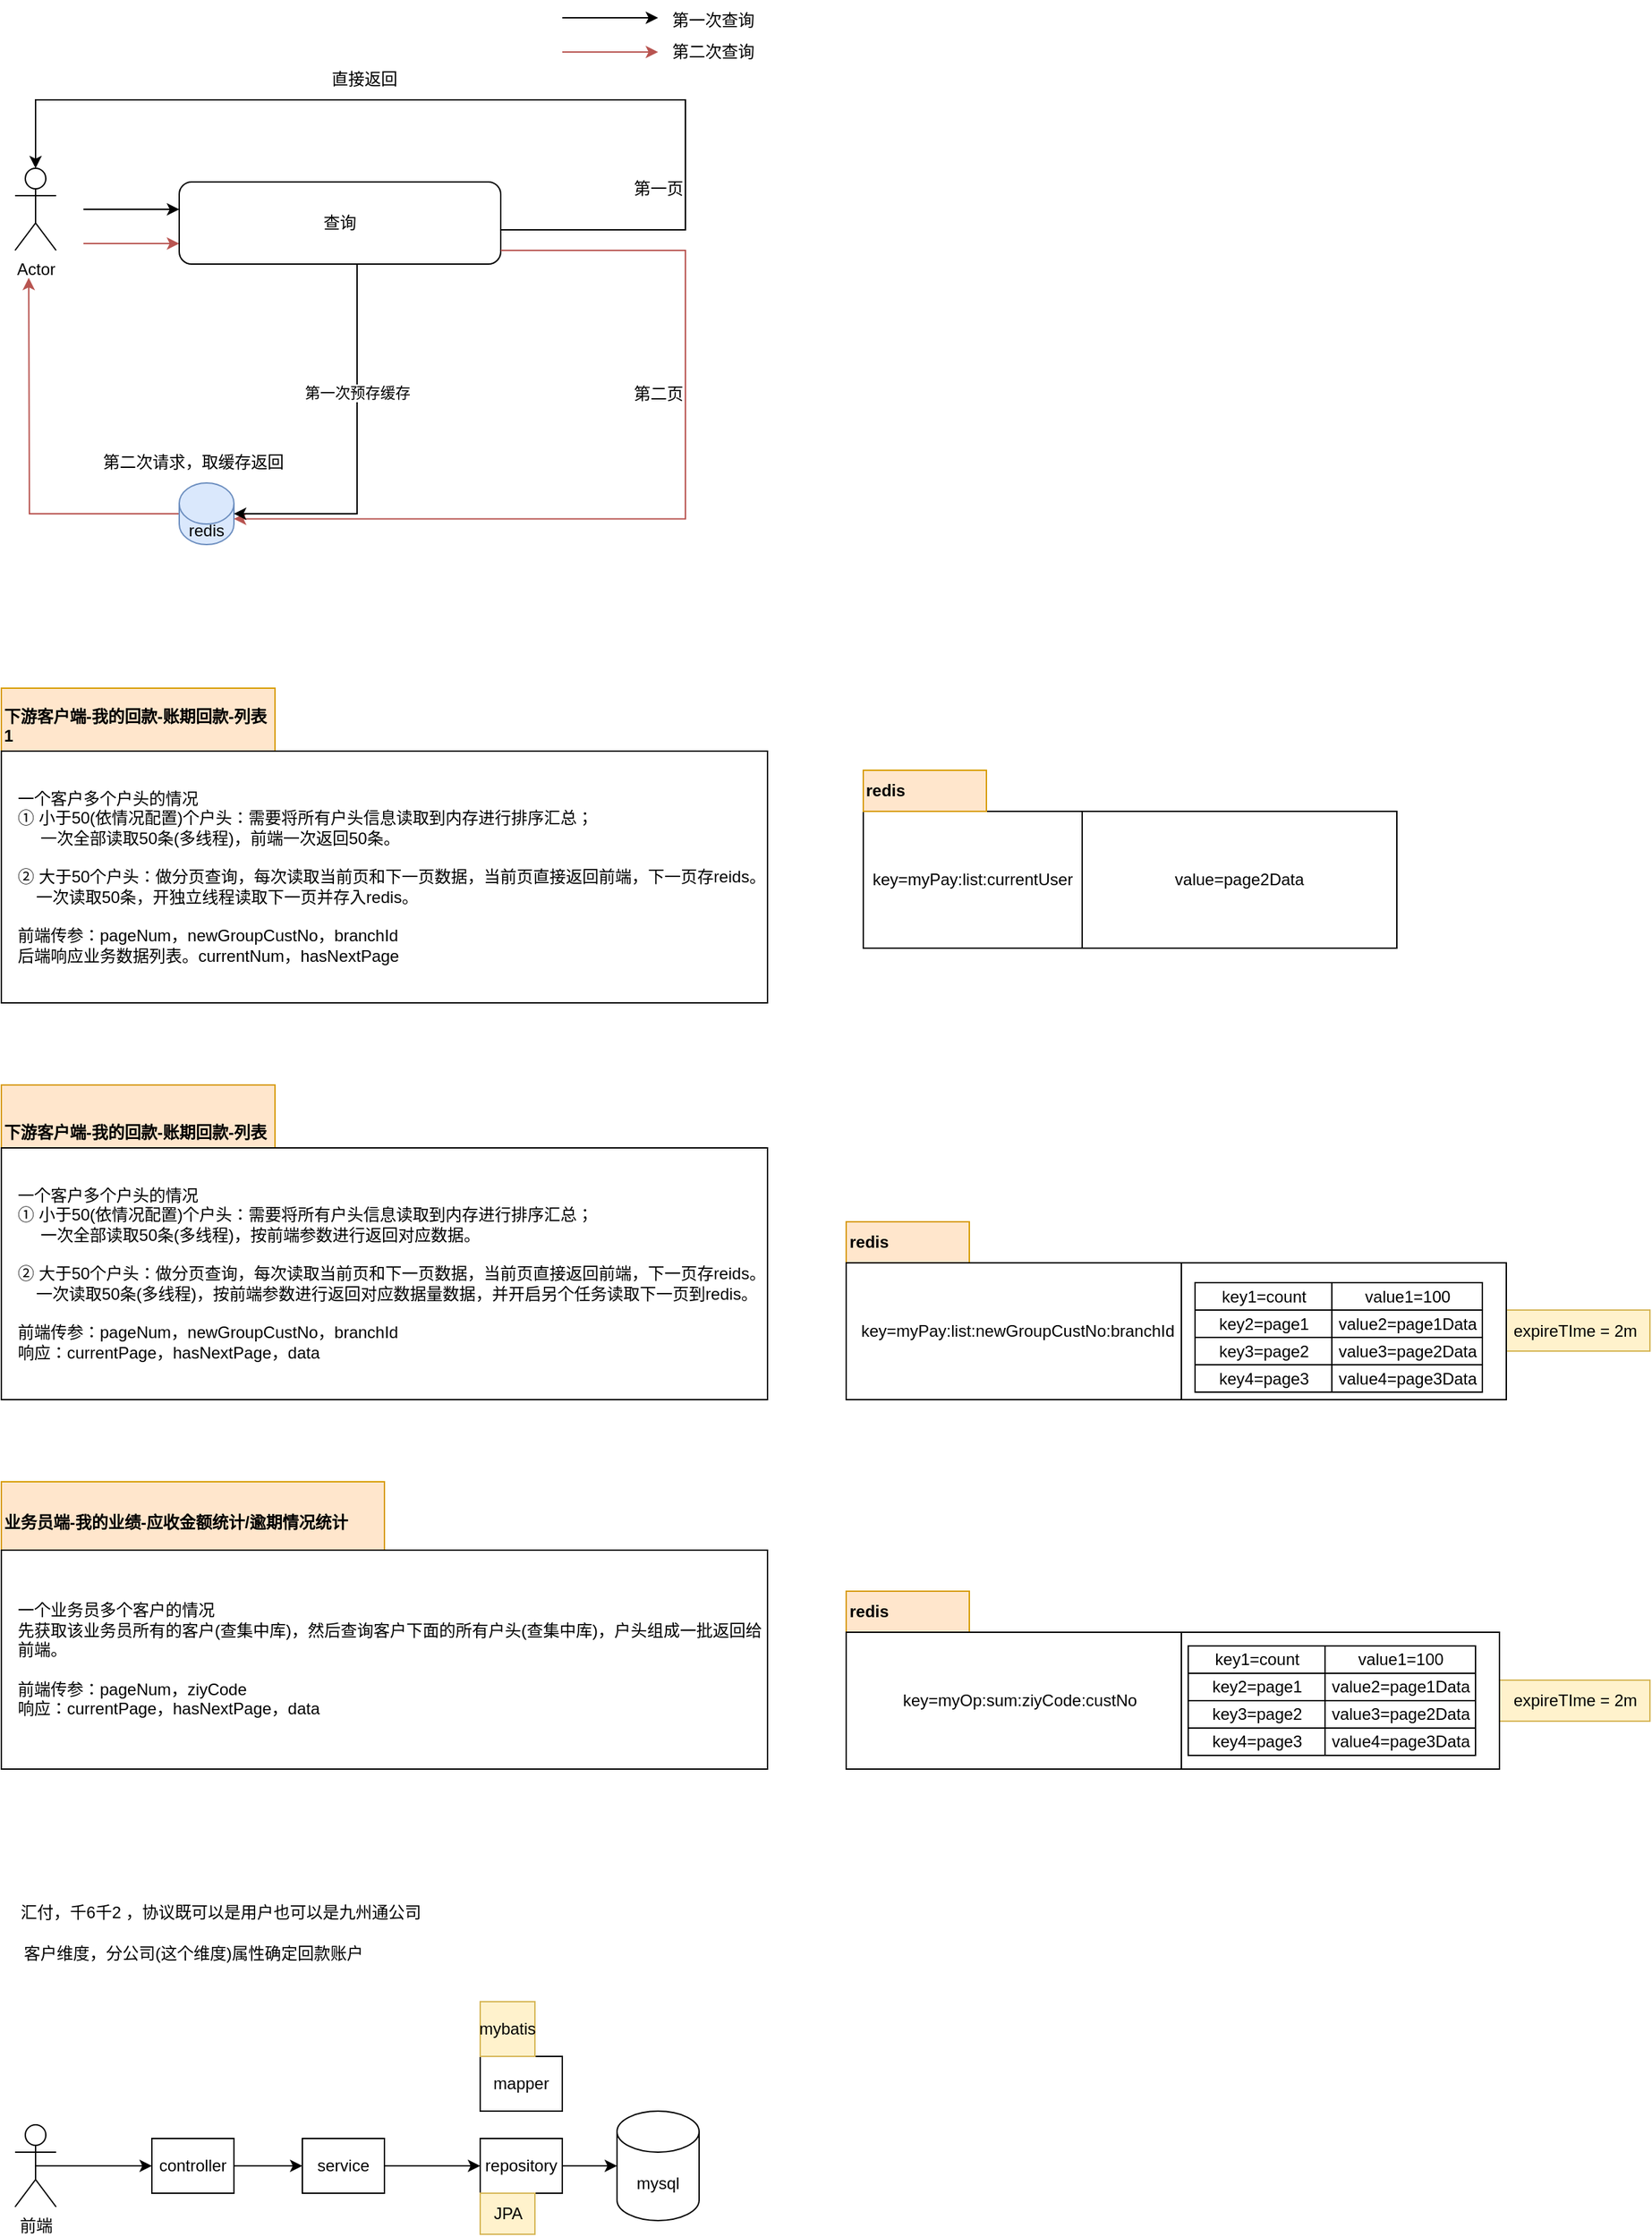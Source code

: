 <mxfile version="22.1.17" type="github">
  <diagram name="第 1 页" id="prlNxFJ4VGk4BH8smg3V">
    <mxGraphModel dx="1221" dy="652" grid="1" gridSize="10" guides="1" tooltips="1" connect="1" arrows="1" fold="1" page="1" pageScale="1" pageWidth="827" pageHeight="1169" math="0" shadow="0">
      <root>
        <mxCell id="0" />
        <mxCell id="1" parent="0" />
        <mxCell id="M1unlP2csWILqM62MqzR-12" value="expireTIme = 2m" style="text;html=1;align=center;verticalAlign=middle;resizable=0;points=[];autosize=1;strokeColor=#d6b656;fillColor=#fff2cc;" vertex="1" parent="1">
          <mxGeometry x="1115" y="1405" width="110" height="30" as="geometry" />
        </mxCell>
        <mxCell id="M1unlP2csWILqM62MqzR-1" value="expireTIme = 2m" style="text;html=1;align=center;verticalAlign=middle;resizable=0;points=[];autosize=1;strokeColor=#d6b656;fillColor=#fff2cc;" vertex="1" parent="1">
          <mxGeometry x="1115" y="1134.5" width="110" height="30" as="geometry" />
        </mxCell>
        <mxCell id="gqGO8S_ijtVeU8LpyEHo-77" value="&lt;b&gt;redis&lt;/b&gt;" style="rounded=0;whiteSpace=wrap;html=1;align=left;fillColor=#ffe6cc;strokeColor=#d79b00;" parent="1" vertex="1">
          <mxGeometry x="637.5" y="1340" width="90" height="30" as="geometry" />
        </mxCell>
        <mxCell id="gqGO8S_ijtVeU8LpyEHo-76" value="&lt;b&gt;redis&lt;/b&gt;" style="rounded=0;whiteSpace=wrap;html=1;align=left;fillColor=#ffe6cc;strokeColor=#d79b00;" parent="1" vertex="1">
          <mxGeometry x="637.5" y="1070" width="90" height="30" as="geometry" />
        </mxCell>
        <mxCell id="gqGO8S_ijtVeU8LpyEHo-1" value="Actor" style="shape=umlActor;verticalLabelPosition=bottom;verticalAlign=top;html=1;outlineConnect=0;" parent="1" vertex="1">
          <mxGeometry x="30" y="300" width="30" height="60" as="geometry" />
        </mxCell>
        <mxCell id="gqGO8S_ijtVeU8LpyEHo-2" value="" style="endArrow=classic;html=1;rounded=0;" parent="1" edge="1">
          <mxGeometry width="50" height="50" relative="1" as="geometry">
            <mxPoint x="80" y="330" as="sourcePoint" />
            <mxPoint x="150" y="330" as="targetPoint" />
          </mxGeometry>
        </mxCell>
        <mxCell id="gqGO8S_ijtVeU8LpyEHo-3" value="第一页" style="text;html=1;align=center;verticalAlign=middle;resizable=0;points=[];autosize=1;strokeColor=none;fillColor=none;" parent="1" vertex="1">
          <mxGeometry x="470" y="300" width="60" height="30" as="geometry" />
        </mxCell>
        <mxCell id="gqGO8S_ijtVeU8LpyEHo-4" style="edgeStyle=orthogonalEdgeStyle;rounded=0;orthogonalLoop=1;jettySize=auto;html=1;fillColor=#f8cecc;strokeColor=#b85450;" parent="1" source="gqGO8S_ijtVeU8LpyEHo-5" edge="1">
          <mxGeometry relative="1" as="geometry">
            <mxPoint x="40" y="380" as="targetPoint" />
          </mxGeometry>
        </mxCell>
        <mxCell id="gqGO8S_ijtVeU8LpyEHo-5" value="redis" style="shape=cylinder3;whiteSpace=wrap;html=1;boundedLbl=1;backgroundOutline=1;size=15;fillColor=#dae8fc;strokeColor=#6c8ebf;" parent="1" vertex="1">
          <mxGeometry x="150" y="530" width="40" height="45" as="geometry" />
        </mxCell>
        <mxCell id="gqGO8S_ijtVeU8LpyEHo-7" value="直接返回" style="text;html=1;align=center;verticalAlign=middle;resizable=0;points=[];autosize=1;strokeColor=none;fillColor=none;" parent="1" vertex="1">
          <mxGeometry x="250" y="220" width="70" height="30" as="geometry" />
        </mxCell>
        <mxCell id="gqGO8S_ijtVeU8LpyEHo-8" value="第二次请求，取缓存返回" style="text;html=1;align=center;verticalAlign=middle;resizable=0;points=[];autosize=1;strokeColor=none;fillColor=none;" parent="1" vertex="1">
          <mxGeometry x="80" y="500" width="160" height="30" as="geometry" />
        </mxCell>
        <mxCell id="gqGO8S_ijtVeU8LpyEHo-9" style="edgeStyle=orthogonalEdgeStyle;rounded=0;orthogonalLoop=1;jettySize=auto;html=1;fillColor=#f8cecc;strokeColor=#b85450;" parent="1" edge="1">
          <mxGeometry relative="1" as="geometry">
            <mxPoint x="80" y="355" as="sourcePoint" />
            <mxPoint x="150" y="355" as="targetPoint" />
            <Array as="points">
              <mxPoint x="90" y="355" />
              <mxPoint x="90" y="355" />
            </Array>
          </mxGeometry>
        </mxCell>
        <mxCell id="gqGO8S_ijtVeU8LpyEHo-10" value="查询" style="rounded=1;whiteSpace=wrap;html=1;" parent="1" vertex="1">
          <mxGeometry x="150" y="310" width="235" height="60" as="geometry" />
        </mxCell>
        <mxCell id="gqGO8S_ijtVeU8LpyEHo-11" style="edgeStyle=orthogonalEdgeStyle;rounded=0;orthogonalLoop=1;jettySize=auto;html=1;entryX=0.5;entryY=0;entryDx=0;entryDy=0;entryPerimeter=0;" parent="1" source="gqGO8S_ijtVeU8LpyEHo-10" target="gqGO8S_ijtVeU8LpyEHo-1" edge="1">
          <mxGeometry relative="1" as="geometry">
            <mxPoint x="520" y="300" as="targetPoint" />
            <Array as="points">
              <mxPoint x="520" y="345" />
              <mxPoint x="520" y="250" />
              <mxPoint x="45" y="250" />
            </Array>
          </mxGeometry>
        </mxCell>
        <mxCell id="gqGO8S_ijtVeU8LpyEHo-12" style="edgeStyle=orthogonalEdgeStyle;rounded=0;orthogonalLoop=1;jettySize=auto;html=1;entryX=1;entryY=0;entryDx=0;entryDy=26.25;entryPerimeter=0;fillColor=#f8cecc;strokeColor=#b85450;" parent="1" source="gqGO8S_ijtVeU8LpyEHo-10" target="gqGO8S_ijtVeU8LpyEHo-5" edge="1">
          <mxGeometry relative="1" as="geometry">
            <Array as="points">
              <mxPoint x="520" y="360" />
              <mxPoint x="520" y="556" />
            </Array>
          </mxGeometry>
        </mxCell>
        <mxCell id="gqGO8S_ijtVeU8LpyEHo-13" style="edgeStyle=orthogonalEdgeStyle;rounded=0;orthogonalLoop=1;jettySize=auto;html=1;entryX=1;entryY=0.5;entryDx=0;entryDy=0;entryPerimeter=0;" parent="1" source="gqGO8S_ijtVeU8LpyEHo-10" target="gqGO8S_ijtVeU8LpyEHo-5" edge="1">
          <mxGeometry relative="1" as="geometry">
            <Array as="points">
              <mxPoint x="280" y="553" />
            </Array>
          </mxGeometry>
        </mxCell>
        <mxCell id="gqGO8S_ijtVeU8LpyEHo-14" value="第一次预存缓存" style="edgeLabel;html=1;align=center;verticalAlign=middle;resizable=0;points=[];" parent="gqGO8S_ijtVeU8LpyEHo-13" vertex="1" connectable="0">
          <mxGeometry x="-0.312" relative="1" as="geometry">
            <mxPoint as="offset" />
          </mxGeometry>
        </mxCell>
        <mxCell id="gqGO8S_ijtVeU8LpyEHo-15" value="第二页" style="text;html=1;align=center;verticalAlign=middle;resizable=0;points=[];autosize=1;strokeColor=none;fillColor=none;" parent="1" vertex="1">
          <mxGeometry x="470" y="450" width="60" height="30" as="geometry" />
        </mxCell>
        <mxCell id="gqGO8S_ijtVeU8LpyEHo-16" value="" style="endArrow=classic;html=1;rounded=0;" parent="1" edge="1">
          <mxGeometry width="50" height="50" relative="1" as="geometry">
            <mxPoint x="430" y="190" as="sourcePoint" />
            <mxPoint x="500" y="190" as="targetPoint" />
          </mxGeometry>
        </mxCell>
        <mxCell id="gqGO8S_ijtVeU8LpyEHo-17" style="edgeStyle=orthogonalEdgeStyle;rounded=0;orthogonalLoop=1;jettySize=auto;html=1;fillColor=#f8cecc;strokeColor=#b85450;" parent="1" edge="1">
          <mxGeometry relative="1" as="geometry">
            <mxPoint x="440" y="215" as="sourcePoint" />
            <mxPoint x="500" y="215" as="targetPoint" />
            <Array as="points">
              <mxPoint x="430" y="215" />
              <mxPoint x="430" y="215" />
            </Array>
          </mxGeometry>
        </mxCell>
        <mxCell id="gqGO8S_ijtVeU8LpyEHo-18" value="第一次查询" style="text;html=1;align=center;verticalAlign=middle;resizable=0;points=[];autosize=1;strokeColor=none;fillColor=none;" parent="1" vertex="1">
          <mxGeometry x="500" y="177" width="80" height="30" as="geometry" />
        </mxCell>
        <mxCell id="gqGO8S_ijtVeU8LpyEHo-19" value="第二次查询" style="text;html=1;align=center;verticalAlign=middle;resizable=0;points=[];autosize=1;strokeColor=none;fillColor=none;" parent="1" vertex="1">
          <mxGeometry x="500" y="200" width="80" height="30" as="geometry" />
        </mxCell>
        <mxCell id="gqGO8S_ijtVeU8LpyEHo-25" value="" style="group" parent="1" vertex="1" connectable="0">
          <mxGeometry x="20" y="680" width="560" height="230" as="geometry" />
        </mxCell>
        <mxCell id="gqGO8S_ijtVeU8LpyEHo-26" value="" style="group" parent="gqGO8S_ijtVeU8LpyEHo-25" vertex="1" connectable="0">
          <mxGeometry width="560" height="230.0" as="geometry" />
        </mxCell>
        <mxCell id="gqGO8S_ijtVeU8LpyEHo-20" value="&lt;b&gt;下游客户端-我的回款-账期回款-列表1&lt;br&gt;&lt;/b&gt;&lt;br&gt;" style="text;html=1;strokeColor=#d79b00;fillColor=#ffe6cc;align=left;verticalAlign=middle;whiteSpace=wrap;rounded=0;" parent="gqGO8S_ijtVeU8LpyEHo-26" vertex="1">
          <mxGeometry width="200" height="69" as="geometry" />
        </mxCell>
        <mxCell id="gqGO8S_ijtVeU8LpyEHo-23" value="" style="rounded=0;whiteSpace=wrap;html=1;" parent="gqGO8S_ijtVeU8LpyEHo-26" vertex="1">
          <mxGeometry y="46" width="560" height="184" as="geometry" />
        </mxCell>
        <mxCell id="gqGO8S_ijtVeU8LpyEHo-27" value="一个客户多个户头的情况&lt;br&gt;① 小于50(依情况配置)个户头：需要将所有户头信息读取到内存进行排序汇总；&lt;br&gt;&amp;nbsp; &amp;nbsp; &amp;nbsp;一次全部读取50条(多线程)，前端一次返回50条。&lt;br&gt;&lt;br&gt;② 大于50个户头：做分页查询，每次读取当前页和下一页数据，当前页直接返回前端，下一页存reids。&lt;br&gt;&amp;nbsp; &amp;nbsp; 一次读取50条，开独立线程读取下一页并存入redis。&lt;br&gt;&lt;br&gt;前端传参：pageNum，newGroupCustNo，branchId&lt;br&gt;后端响应业务数据列表。currentNum，hasNextPage" style="text;html=1;strokeColor=none;fillColor=none;align=left;verticalAlign=middle;whiteSpace=wrap;rounded=0;" parent="gqGO8S_ijtVeU8LpyEHo-26" vertex="1">
          <mxGeometry x="10" y="57.5" width="550" height="161" as="geometry" />
        </mxCell>
        <mxCell id="gqGO8S_ijtVeU8LpyEHo-33" value="" style="group" parent="1" vertex="1" connectable="0">
          <mxGeometry x="20" y="1260" width="560" height="210" as="geometry" />
        </mxCell>
        <mxCell id="gqGO8S_ijtVeU8LpyEHo-30" value="&lt;b&gt;业务员端-我的业绩-应收金额统计/逾期情况统计&lt;/b&gt;" style="text;html=1;strokeColor=#d79b00;fillColor=#ffe6cc;align=left;verticalAlign=middle;whiteSpace=wrap;rounded=0;" parent="gqGO8S_ijtVeU8LpyEHo-33" vertex="1">
          <mxGeometry width="280" height="60" as="geometry" />
        </mxCell>
        <mxCell id="gqGO8S_ijtVeU8LpyEHo-29" value="" style="group" parent="gqGO8S_ijtVeU8LpyEHo-33" vertex="1" connectable="0">
          <mxGeometry y="10" width="560" height="200" as="geometry" />
        </mxCell>
        <mxCell id="gqGO8S_ijtVeU8LpyEHo-31" value="" style="rounded=0;whiteSpace=wrap;html=1;" parent="gqGO8S_ijtVeU8LpyEHo-29" vertex="1">
          <mxGeometry y="40" width="560" height="160" as="geometry" />
        </mxCell>
        <mxCell id="gqGO8S_ijtVeU8LpyEHo-32" value="&lt;br&gt;一个业务员多个客户的情况&lt;br&gt;先获取该业务员所有的客户(查集中库)，然后查询客户下面的所有户头(查集中库)，户头组成一批返回给前端。&lt;br&gt;&lt;br&gt;前端传参：pageNum，ziyCode&lt;br&gt;响应：currentPage，hasNextPage，data&lt;br&gt;&amp;nbsp;" style="text;html=1;strokeColor=none;fillColor=none;align=left;verticalAlign=middle;whiteSpace=wrap;rounded=0;" parent="gqGO8S_ijtVeU8LpyEHo-29" vertex="1">
          <mxGeometry x="10" y="50" width="550" height="140" as="geometry" />
        </mxCell>
        <mxCell id="gqGO8S_ijtVeU8LpyEHo-50" value="key=myPay:list:currentUser" style="rounded=0;whiteSpace=wrap;html=1;" parent="1" vertex="1">
          <mxGeometry x="650" y="770" width="160" height="100" as="geometry" />
        </mxCell>
        <mxCell id="gqGO8S_ijtVeU8LpyEHo-51" value="value=page2Data" style="rounded=0;whiteSpace=wrap;html=1;" parent="1" vertex="1">
          <mxGeometry x="810" y="770" width="230" height="100" as="geometry" />
        </mxCell>
        <mxCell id="gqGO8S_ijtVeU8LpyEHo-60" value="" style="group" parent="1" vertex="1" connectable="0">
          <mxGeometry x="20" y="970" width="560" height="230" as="geometry" />
        </mxCell>
        <mxCell id="gqGO8S_ijtVeU8LpyEHo-61" value="" style="group" parent="gqGO8S_ijtVeU8LpyEHo-60" vertex="1" connectable="0">
          <mxGeometry width="560" height="230.0" as="geometry" />
        </mxCell>
        <mxCell id="gqGO8S_ijtVeU8LpyEHo-62" value="&lt;b&gt;下游客户端-我的回款-账期回款-列表&lt;br&gt;&lt;/b&gt;" style="text;html=1;strokeColor=#d79b00;fillColor=#ffe6cc;align=left;verticalAlign=middle;whiteSpace=wrap;rounded=0;" parent="gqGO8S_ijtVeU8LpyEHo-61" vertex="1">
          <mxGeometry width="200" height="69" as="geometry" />
        </mxCell>
        <mxCell id="gqGO8S_ijtVeU8LpyEHo-63" value="" style="rounded=0;whiteSpace=wrap;html=1;" parent="gqGO8S_ijtVeU8LpyEHo-61" vertex="1">
          <mxGeometry y="46" width="560" height="184" as="geometry" />
        </mxCell>
        <mxCell id="gqGO8S_ijtVeU8LpyEHo-64" value="一个客户多个户头的情况&lt;br&gt;① 小于50(依情况配置)个户头：需要将所有户头信息读取到内存进行排序汇总；&lt;br&gt;&amp;nbsp; &amp;nbsp; &amp;nbsp;一次全部读取50条(多线程)，按前端参数进行返回对应数据。&lt;br&gt;&lt;br&gt;② 大于50个户头：做分页查询，每次读取当前页和下一页数据，当前页直接返回前端，下一页存reids。&lt;br&gt;&amp;nbsp; &amp;nbsp; 一次读取50条(多线程)，按前端参数进行返回对应数据量数据，并开启另个任务读取下一页到redis。&lt;br&gt;&lt;br&gt;前端传参：pageNum，newGroupCustNo，branchId&lt;br&gt;响应：currentPage，hasNextPage，data" style="text;html=1;strokeColor=none;fillColor=none;align=left;verticalAlign=middle;whiteSpace=wrap;rounded=0;" parent="gqGO8S_ijtVeU8LpyEHo-61" vertex="1">
          <mxGeometry x="10" y="57.5" width="550" height="161" as="geometry" />
        </mxCell>
        <mxCell id="gqGO8S_ijtVeU8LpyEHo-65" value="key=myPay:list:newGroupCustNo:branchId" style="rounded=0;whiteSpace=wrap;html=1;" parent="1" vertex="1">
          <mxGeometry x="637.5" y="1100" width="250" height="100" as="geometry" />
        </mxCell>
        <mxCell id="gqGO8S_ijtVeU8LpyEHo-66" value="" style="rounded=0;whiteSpace=wrap;html=1;" parent="1" vertex="1">
          <mxGeometry x="882.5" y="1100" width="237.5" height="100" as="geometry" />
        </mxCell>
        <mxCell id="gqGO8S_ijtVeU8LpyEHo-67" value="key2=page1" style="rounded=0;whiteSpace=wrap;html=1;" parent="1" vertex="1">
          <mxGeometry x="892.5" y="1134.5" width="100" height="20" as="geometry" />
        </mxCell>
        <mxCell id="gqGO8S_ijtVeU8LpyEHo-68" value="value2=page1Data" style="rounded=0;whiteSpace=wrap;html=1;" parent="1" vertex="1">
          <mxGeometry x="992.5" y="1134.5" width="110" height="20" as="geometry" />
        </mxCell>
        <mxCell id="gqGO8S_ijtVeU8LpyEHo-69" value="key3=page2" style="rounded=0;whiteSpace=wrap;html=1;" parent="1" vertex="1">
          <mxGeometry x="892.5" y="1154.5" width="100" height="20" as="geometry" />
        </mxCell>
        <mxCell id="gqGO8S_ijtVeU8LpyEHo-70" value="value3=page2Data" style="rounded=0;whiteSpace=wrap;html=1;" parent="1" vertex="1">
          <mxGeometry x="992.5" y="1154.5" width="110" height="20" as="geometry" />
        </mxCell>
        <mxCell id="gqGO8S_ijtVeU8LpyEHo-71" value="key4=page3" style="rounded=0;whiteSpace=wrap;html=1;" parent="1" vertex="1">
          <mxGeometry x="892.5" y="1174.5" width="100" height="20" as="geometry" />
        </mxCell>
        <mxCell id="gqGO8S_ijtVeU8LpyEHo-72" value="value4=page3Data" style="rounded=0;whiteSpace=wrap;html=1;" parent="1" vertex="1">
          <mxGeometry x="992.5" y="1174.5" width="110" height="20" as="geometry" />
        </mxCell>
        <mxCell id="gqGO8S_ijtVeU8LpyEHo-74" value="key=myOp:sum:ziyCode:custNo" style="rounded=0;whiteSpace=wrap;html=1;" parent="1" vertex="1">
          <mxGeometry x="637.5" y="1370" width="252.5" height="100" as="geometry" />
        </mxCell>
        <mxCell id="gqGO8S_ijtVeU8LpyEHo-75" value="" style="rounded=0;whiteSpace=wrap;html=1;" parent="1" vertex="1">
          <mxGeometry x="882.5" y="1370" width="232.5" height="100" as="geometry" />
        </mxCell>
        <mxCell id="gqGO8S_ijtVeU8LpyEHo-78" value="&lt;b&gt;redis&lt;/b&gt;" style="rounded=0;whiteSpace=wrap;html=1;align=left;fillColor=#ffe6cc;strokeColor=#d79b00;" parent="1" vertex="1">
          <mxGeometry x="650" y="740" width="90" height="30" as="geometry" />
        </mxCell>
        <mxCell id="gqGO8S_ijtVeU8LpyEHo-80" value="汇付，千6千2 ，协议既可以是用户也可以是九州通公司" style="text;html=1;align=center;verticalAlign=middle;resizable=0;points=[];autosize=1;strokeColor=none;fillColor=none;" parent="1" vertex="1">
          <mxGeometry x="20" y="1560" width="320" height="30" as="geometry" />
        </mxCell>
        <mxCell id="gqGO8S_ijtVeU8LpyEHo-81" value="客户维度，分公司(这个维度)属性确定回款账户" style="text;html=1;align=center;verticalAlign=middle;resizable=0;points=[];autosize=1;strokeColor=none;fillColor=none;" parent="1" vertex="1">
          <mxGeometry x="25" y="1590" width="270" height="30" as="geometry" />
        </mxCell>
        <mxCell id="gqGO8S_ijtVeU8LpyEHo-89" style="edgeStyle=orthogonalEdgeStyle;rounded=0;orthogonalLoop=1;jettySize=auto;html=1;" parent="1" source="gqGO8S_ijtVeU8LpyEHo-83" edge="1">
          <mxGeometry relative="1" as="geometry">
            <mxPoint x="240" y="1760" as="targetPoint" />
          </mxGeometry>
        </mxCell>
        <mxCell id="gqGO8S_ijtVeU8LpyEHo-83" value="controller" style="whiteSpace=wrap;html=1;" parent="1" vertex="1">
          <mxGeometry x="130" y="1740" width="60" height="40" as="geometry" />
        </mxCell>
        <mxCell id="gqGO8S_ijtVeU8LpyEHo-85" style="edgeStyle=orthogonalEdgeStyle;rounded=0;orthogonalLoop=1;jettySize=auto;html=1;exitX=0.5;exitY=0.5;exitDx=0;exitDy=0;exitPerimeter=0;entryX=0;entryY=0.5;entryDx=0;entryDy=0;" parent="1" source="gqGO8S_ijtVeU8LpyEHo-84" target="gqGO8S_ijtVeU8LpyEHo-83" edge="1">
          <mxGeometry relative="1" as="geometry" />
        </mxCell>
        <mxCell id="gqGO8S_ijtVeU8LpyEHo-84" value="前端" style="shape=umlActor;verticalLabelPosition=bottom;verticalAlign=top;html=1;outlineConnect=0;" parent="1" vertex="1">
          <mxGeometry x="30" y="1730" width="30" height="60" as="geometry" />
        </mxCell>
        <mxCell id="gqGO8S_ijtVeU8LpyEHo-92" style="edgeStyle=orthogonalEdgeStyle;rounded=0;orthogonalLoop=1;jettySize=auto;html=1;entryX=0;entryY=0.5;entryDx=0;entryDy=0;" parent="1" source="gqGO8S_ijtVeU8LpyEHo-90" target="gqGO8S_ijtVeU8LpyEHo-91" edge="1">
          <mxGeometry relative="1" as="geometry" />
        </mxCell>
        <mxCell id="gqGO8S_ijtVeU8LpyEHo-90" value="service" style="whiteSpace=wrap;html=1;" parent="1" vertex="1">
          <mxGeometry x="240" y="1740" width="60" height="40" as="geometry" />
        </mxCell>
        <mxCell id="gqGO8S_ijtVeU8LpyEHo-94" style="edgeStyle=orthogonalEdgeStyle;rounded=0;orthogonalLoop=1;jettySize=auto;html=1;" parent="1" source="gqGO8S_ijtVeU8LpyEHo-91" edge="1">
          <mxGeometry relative="1" as="geometry">
            <mxPoint x="470" y="1760" as="targetPoint" />
          </mxGeometry>
        </mxCell>
        <mxCell id="gqGO8S_ijtVeU8LpyEHo-91" value="repository" style="whiteSpace=wrap;html=1;" parent="1" vertex="1">
          <mxGeometry x="370" y="1740" width="60" height="40" as="geometry" />
        </mxCell>
        <mxCell id="gqGO8S_ijtVeU8LpyEHo-93" value="mapper" style="whiteSpace=wrap;html=1;" parent="1" vertex="1">
          <mxGeometry x="370" y="1680" width="60" height="40" as="geometry" />
        </mxCell>
        <mxCell id="gqGO8S_ijtVeU8LpyEHo-95" value="mysql" style="shape=cylinder3;whiteSpace=wrap;html=1;boundedLbl=1;backgroundOutline=1;size=15;" parent="1" vertex="1">
          <mxGeometry x="470" y="1720" width="60" height="80" as="geometry" />
        </mxCell>
        <mxCell id="gqGO8S_ijtVeU8LpyEHo-96" value="JPA" style="text;html=1;align=center;verticalAlign=middle;resizable=0;points=[];autosize=1;strokeColor=#d6b656;fillColor=#fff2cc;" parent="1" vertex="1">
          <mxGeometry x="370" y="1780" width="40" height="30" as="geometry" />
        </mxCell>
        <mxCell id="gqGO8S_ijtVeU8LpyEHo-97" value="mybatis" style="rounded=0;whiteSpace=wrap;html=1;fillColor=#fff2cc;strokeColor=#d6b656;" parent="1" vertex="1">
          <mxGeometry x="370" y="1640" width="40" height="40" as="geometry" />
        </mxCell>
        <mxCell id="gqGO8S_ijtVeU8LpyEHo-106" value="key1=count" style="rounded=0;whiteSpace=wrap;html=1;" parent="1" vertex="1">
          <mxGeometry x="892.5" y="1114.5" width="100" height="20" as="geometry" />
        </mxCell>
        <mxCell id="gqGO8S_ijtVeU8LpyEHo-107" value="value1=100" style="rounded=0;whiteSpace=wrap;html=1;" parent="1" vertex="1">
          <mxGeometry x="992.5" y="1114.5" width="110" height="20" as="geometry" />
        </mxCell>
        <mxCell id="M1unlP2csWILqM62MqzR-3" value="key2=page1" style="rounded=0;whiteSpace=wrap;html=1;" vertex="1" parent="1">
          <mxGeometry x="887.5" y="1400" width="100" height="20" as="geometry" />
        </mxCell>
        <mxCell id="M1unlP2csWILqM62MqzR-4" value="value2=page1Data" style="rounded=0;whiteSpace=wrap;html=1;" vertex="1" parent="1">
          <mxGeometry x="987.5" y="1400" width="110" height="20" as="geometry" />
        </mxCell>
        <mxCell id="M1unlP2csWILqM62MqzR-5" value="key3=page2" style="rounded=0;whiteSpace=wrap;html=1;" vertex="1" parent="1">
          <mxGeometry x="887.5" y="1420" width="100" height="20" as="geometry" />
        </mxCell>
        <mxCell id="M1unlP2csWILqM62MqzR-6" value="value3=page2Data" style="rounded=0;whiteSpace=wrap;html=1;" vertex="1" parent="1">
          <mxGeometry x="987.5" y="1420" width="110" height="20" as="geometry" />
        </mxCell>
        <mxCell id="M1unlP2csWILqM62MqzR-7" value="key4=page3" style="rounded=0;whiteSpace=wrap;html=1;" vertex="1" parent="1">
          <mxGeometry x="887.5" y="1440" width="100" height="20" as="geometry" />
        </mxCell>
        <mxCell id="M1unlP2csWILqM62MqzR-8" value="value4=page3Data" style="rounded=0;whiteSpace=wrap;html=1;" vertex="1" parent="1">
          <mxGeometry x="987.5" y="1440" width="110" height="20" as="geometry" />
        </mxCell>
        <mxCell id="M1unlP2csWILqM62MqzR-9" value="key1=count" style="rounded=0;whiteSpace=wrap;html=1;" vertex="1" parent="1">
          <mxGeometry x="887.5" y="1380" width="100" height="20" as="geometry" />
        </mxCell>
        <mxCell id="M1unlP2csWILqM62MqzR-10" value="value1=100" style="rounded=0;whiteSpace=wrap;html=1;" vertex="1" parent="1">
          <mxGeometry x="987.5" y="1380" width="110" height="20" as="geometry" />
        </mxCell>
      </root>
    </mxGraphModel>
  </diagram>
</mxfile>
